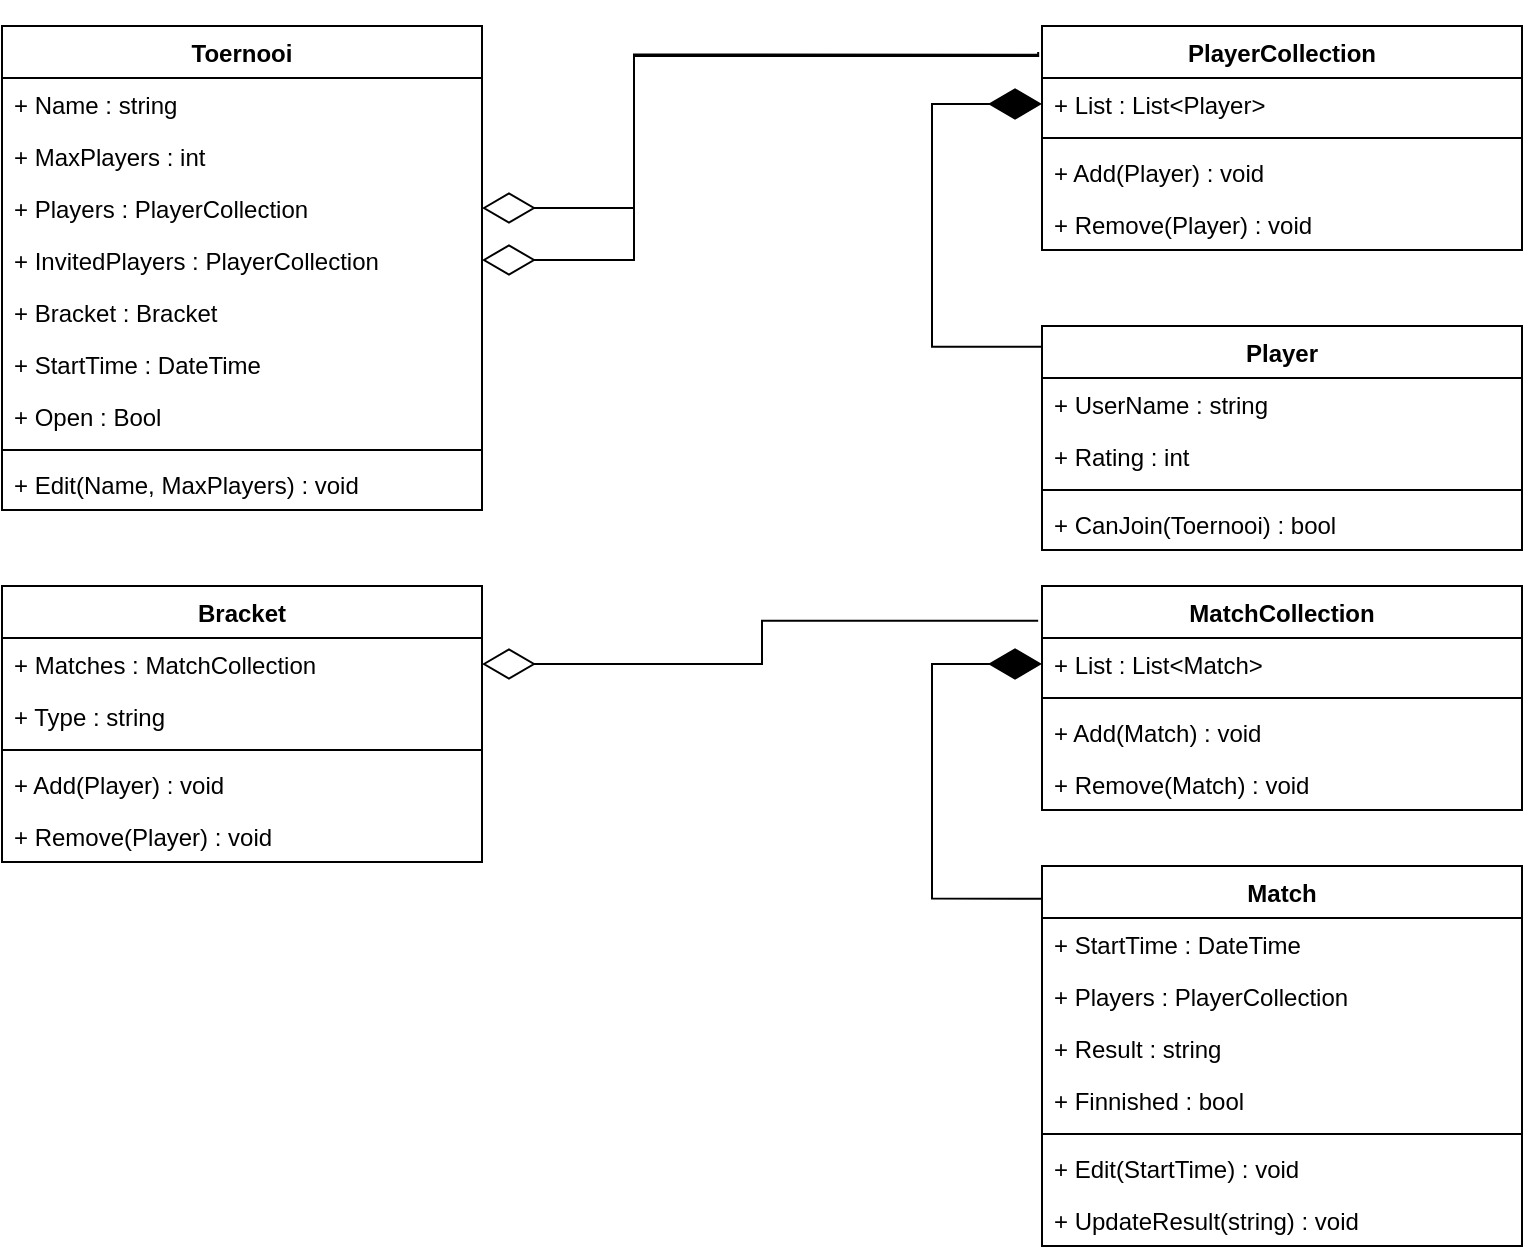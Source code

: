 <mxfile version="21.0.8" type="device"><diagram id="C5RBs43oDa-KdzZeNtuy" name="Page-1"><mxGraphModel dx="712" dy="826" grid="0" gridSize="10" guides="1" tooltips="1" connect="1" arrows="1" fold="1" page="1" pageScale="1" pageWidth="827" pageHeight="1169" math="0" shadow="0"><root><mxCell id="WIyWlLk6GJQsqaUBKTNV-0"/><mxCell id="WIyWlLk6GJQsqaUBKTNV-1" parent="WIyWlLk6GJQsqaUBKTNV-0"/><mxCell id="Ue17VunKUcNrUkERaFJt-0" value="Toernooi" style="swimlane;fontStyle=1;align=center;verticalAlign=top;childLayout=stackLayout;horizontal=1;startSize=26;horizontalStack=0;resizeParent=1;resizeParentMax=0;resizeLast=0;collapsible=1;marginBottom=0;" parent="WIyWlLk6GJQsqaUBKTNV-1" vertex="1"><mxGeometry x="40" y="40" width="240" height="242" as="geometry"><mxRectangle x="40" y="40" width="90" height="30" as="alternateBounds"/></mxGeometry></mxCell><mxCell id="Ue17VunKUcNrUkERaFJt-1" value="+ Name : string" style="text;strokeColor=none;fillColor=none;align=left;verticalAlign=top;spacingLeft=4;spacingRight=4;overflow=hidden;rotatable=0;points=[[0,0.5],[1,0.5]];portConstraint=eastwest;" parent="Ue17VunKUcNrUkERaFJt-0" vertex="1"><mxGeometry y="26" width="240" height="26" as="geometry"/></mxCell><mxCell id="Ue17VunKUcNrUkERaFJt-5" value="+ MaxPlayers : int" style="text;strokeColor=none;fillColor=none;align=left;verticalAlign=top;spacingLeft=4;spacingRight=4;overflow=hidden;rotatable=0;points=[[0,0.5],[1,0.5]];portConstraint=eastwest;" parent="Ue17VunKUcNrUkERaFJt-0" vertex="1"><mxGeometry y="52" width="240" height="26" as="geometry"/></mxCell><mxCell id="Ue17VunKUcNrUkERaFJt-6" value="+ Players : PlayerCollection" style="text;strokeColor=none;fillColor=none;align=left;verticalAlign=top;spacingLeft=4;spacingRight=4;overflow=hidden;rotatable=0;points=[[0,0.5],[1,0.5]];portConstraint=eastwest;" parent="Ue17VunKUcNrUkERaFJt-0" vertex="1"><mxGeometry y="78" width="240" height="26" as="geometry"/></mxCell><mxCell id="xIhYN-znWcPmmOZYE6xA-24" value="+ InvitedPlayers : PlayerCollection" style="text;strokeColor=none;fillColor=none;align=left;verticalAlign=top;spacingLeft=4;spacingRight=4;overflow=hidden;rotatable=0;points=[[0,0.5],[1,0.5]];portConstraint=eastwest;" parent="Ue17VunKUcNrUkERaFJt-0" vertex="1"><mxGeometry y="104" width="240" height="26" as="geometry"/></mxCell><mxCell id="xIhYN-znWcPmmOZYE6xA-32" value="+ Bracket : Bracket" style="text;strokeColor=none;fillColor=none;align=left;verticalAlign=top;spacingLeft=4;spacingRight=4;overflow=hidden;rotatable=0;points=[[0,0.5],[1,0.5]];portConstraint=eastwest;" parent="Ue17VunKUcNrUkERaFJt-0" vertex="1"><mxGeometry y="130" width="240" height="26" as="geometry"/></mxCell><mxCell id="xIhYN-znWcPmmOZYE6xA-21" value="+ StartTime : DateTime" style="text;strokeColor=none;fillColor=none;align=left;verticalAlign=top;spacingLeft=4;spacingRight=4;overflow=hidden;rotatable=0;points=[[0,0.5],[1,0.5]];portConstraint=eastwest;" parent="Ue17VunKUcNrUkERaFJt-0" vertex="1"><mxGeometry y="156" width="240" height="26" as="geometry"/></mxCell><mxCell id="xIhYN-znWcPmmOZYE6xA-23" value="+ Open : Bool" style="text;strokeColor=none;fillColor=none;align=left;verticalAlign=top;spacingLeft=4;spacingRight=4;overflow=hidden;rotatable=0;points=[[0,0.5],[1,0.5]];portConstraint=eastwest;" parent="Ue17VunKUcNrUkERaFJt-0" vertex="1"><mxGeometry y="182" width="240" height="26" as="geometry"/></mxCell><mxCell id="Ue17VunKUcNrUkERaFJt-2" value="" style="line;strokeWidth=1;fillColor=none;align=left;verticalAlign=middle;spacingTop=-1;spacingLeft=3;spacingRight=3;rotatable=0;labelPosition=right;points=[];portConstraint=eastwest;strokeColor=inherit;" parent="Ue17VunKUcNrUkERaFJt-0" vertex="1"><mxGeometry y="208" width="240" height="8" as="geometry"/></mxCell><mxCell id="Ue17VunKUcNrUkERaFJt-3" value="+ Edit(Name, MaxPlayers) : void" style="text;strokeColor=none;fillColor=none;align=left;verticalAlign=top;spacingLeft=4;spacingRight=4;overflow=hidden;rotatable=0;points=[[0,0.5],[1,0.5]];portConstraint=eastwest;" parent="Ue17VunKUcNrUkERaFJt-0" vertex="1"><mxGeometry y="216" width="240" height="26" as="geometry"/></mxCell><mxCell id="xIhYN-znWcPmmOZYE6xA-0" value="PlayerCollection" style="swimlane;fontStyle=1;align=center;verticalAlign=top;childLayout=stackLayout;horizontal=1;startSize=26;horizontalStack=0;resizeParent=1;resizeParentMax=0;resizeLast=0;collapsible=1;marginBottom=0;" parent="WIyWlLk6GJQsqaUBKTNV-1" vertex="1"><mxGeometry x="560" y="40" width="240" height="112" as="geometry"/></mxCell><mxCell id="xIhYN-znWcPmmOZYE6xA-1" value="+ List : List&lt;Player&gt;" style="text;strokeColor=none;fillColor=none;align=left;verticalAlign=top;spacingLeft=4;spacingRight=4;overflow=hidden;rotatable=0;points=[[0,0.5],[1,0.5]];portConstraint=eastwest;" parent="xIhYN-znWcPmmOZYE6xA-0" vertex="1"><mxGeometry y="26" width="240" height="26" as="geometry"/></mxCell><mxCell id="xIhYN-znWcPmmOZYE6xA-4" value="" style="line;strokeWidth=1;fillColor=none;align=left;verticalAlign=middle;spacingTop=-1;spacingLeft=3;spacingRight=3;rotatable=0;labelPosition=right;points=[];portConstraint=eastwest;strokeColor=inherit;" parent="xIhYN-znWcPmmOZYE6xA-0" vertex="1"><mxGeometry y="52" width="240" height="8" as="geometry"/></mxCell><mxCell id="xIhYN-znWcPmmOZYE6xA-5" value="+ Add(Player) : void" style="text;strokeColor=none;fillColor=none;align=left;verticalAlign=top;spacingLeft=4;spacingRight=4;overflow=hidden;rotatable=0;points=[[0,0.5],[1,0.5]];portConstraint=eastwest;" parent="xIhYN-znWcPmmOZYE6xA-0" vertex="1"><mxGeometry y="60" width="240" height="26" as="geometry"/></mxCell><mxCell id="xIhYN-znWcPmmOZYE6xA-14" value="+ Remove(Player) : void" style="text;strokeColor=none;fillColor=none;align=left;verticalAlign=top;spacingLeft=4;spacingRight=4;overflow=hidden;rotatable=0;points=[[0,0.5],[1,0.5]];portConstraint=eastwest;" parent="xIhYN-znWcPmmOZYE6xA-0" vertex="1"><mxGeometry y="86" width="240" height="26" as="geometry"/></mxCell><mxCell id="xIhYN-znWcPmmOZYE6xA-15" value="Player" style="swimlane;fontStyle=1;align=center;verticalAlign=top;childLayout=stackLayout;horizontal=1;startSize=26;horizontalStack=0;resizeParent=1;resizeParentMax=0;resizeLast=0;collapsible=1;marginBottom=0;" parent="WIyWlLk6GJQsqaUBKTNV-1" vertex="1"><mxGeometry x="560" y="190" width="240" height="112" as="geometry"/></mxCell><mxCell id="xIhYN-znWcPmmOZYE6xA-16" value="+ UserName : string" style="text;strokeColor=none;fillColor=none;align=left;verticalAlign=top;spacingLeft=4;spacingRight=4;overflow=hidden;rotatable=0;points=[[0,0.5],[1,0.5]];portConstraint=eastwest;" parent="xIhYN-znWcPmmOZYE6xA-15" vertex="1"><mxGeometry y="26" width="240" height="26" as="geometry"/></mxCell><mxCell id="xIhYN-znWcPmmOZYE6xA-22" value="+ Rating : int" style="text;strokeColor=none;fillColor=none;align=left;verticalAlign=top;spacingLeft=4;spacingRight=4;overflow=hidden;rotatable=0;points=[[0,0.5],[1,0.5]];portConstraint=eastwest;" parent="xIhYN-znWcPmmOZYE6xA-15" vertex="1"><mxGeometry y="52" width="240" height="26" as="geometry"/></mxCell><mxCell id="xIhYN-znWcPmmOZYE6xA-17" value="" style="line;strokeWidth=1;fillColor=none;align=left;verticalAlign=middle;spacingTop=-1;spacingLeft=3;spacingRight=3;rotatable=0;labelPosition=right;points=[];portConstraint=eastwest;strokeColor=inherit;" parent="xIhYN-znWcPmmOZYE6xA-15" vertex="1"><mxGeometry y="78" width="240" height="8" as="geometry"/></mxCell><mxCell id="xIhYN-znWcPmmOZYE6xA-19" value="+ CanJoin(Toernooi) : bool" style="text;strokeColor=none;fillColor=none;align=left;verticalAlign=top;spacingLeft=4;spacingRight=4;overflow=hidden;rotatable=0;points=[[0,0.5],[1,0.5]];portConstraint=eastwest;" parent="xIhYN-znWcPmmOZYE6xA-15" vertex="1"><mxGeometry y="86" width="240" height="26" as="geometry"/></mxCell><mxCell id="xIhYN-znWcPmmOZYE6xA-25" value="Match" style="swimlane;fontStyle=1;align=center;verticalAlign=top;childLayout=stackLayout;horizontal=1;startSize=26;horizontalStack=0;resizeParent=1;resizeParentMax=0;resizeLast=0;collapsible=1;marginBottom=0;" parent="WIyWlLk6GJQsqaUBKTNV-1" vertex="1"><mxGeometry x="560" y="460" width="240" height="190" as="geometry"/></mxCell><mxCell id="xIhYN-znWcPmmOZYE6xA-26" value="+ StartTime : DateTime" style="text;strokeColor=none;fillColor=none;align=left;verticalAlign=top;spacingLeft=4;spacingRight=4;overflow=hidden;rotatable=0;points=[[0,0.5],[1,0.5]];portConstraint=eastwest;" parent="xIhYN-znWcPmmOZYE6xA-25" vertex="1"><mxGeometry y="26" width="240" height="26" as="geometry"/></mxCell><mxCell id="xIhYN-znWcPmmOZYE6xA-27" value="+ Players : PlayerCollection" style="text;strokeColor=none;fillColor=none;align=left;verticalAlign=top;spacingLeft=4;spacingRight=4;overflow=hidden;rotatable=0;points=[[0,0.5],[1,0.5]];portConstraint=eastwest;" parent="xIhYN-znWcPmmOZYE6xA-25" vertex="1"><mxGeometry y="52" width="240" height="26" as="geometry"/></mxCell><mxCell id="xIhYN-znWcPmmOZYE6xA-30" value="+ Result : string" style="text;strokeColor=none;fillColor=none;align=left;verticalAlign=top;spacingLeft=4;spacingRight=4;overflow=hidden;rotatable=0;points=[[0,0.5],[1,0.5]];portConstraint=eastwest;" parent="xIhYN-znWcPmmOZYE6xA-25" vertex="1"><mxGeometry y="78" width="240" height="26" as="geometry"/></mxCell><mxCell id="xIhYN-znWcPmmOZYE6xA-33" value="+ Finnished : bool&#10;" style="text;strokeColor=none;fillColor=none;align=left;verticalAlign=top;spacingLeft=4;spacingRight=4;overflow=hidden;rotatable=0;points=[[0,0.5],[1,0.5]];portConstraint=eastwest;" parent="xIhYN-znWcPmmOZYE6xA-25" vertex="1"><mxGeometry y="104" width="240" height="26" as="geometry"/></mxCell><mxCell id="xIhYN-znWcPmmOZYE6xA-28" value="" style="line;strokeWidth=1;fillColor=none;align=left;verticalAlign=middle;spacingTop=-1;spacingLeft=3;spacingRight=3;rotatable=0;labelPosition=right;points=[];portConstraint=eastwest;strokeColor=inherit;" parent="xIhYN-znWcPmmOZYE6xA-25" vertex="1"><mxGeometry y="130" width="240" height="8" as="geometry"/></mxCell><mxCell id="xIhYN-znWcPmmOZYE6xA-29" value="+ Edit(StartTime) : void" style="text;strokeColor=none;fillColor=none;align=left;verticalAlign=top;spacingLeft=4;spacingRight=4;overflow=hidden;rotatable=0;points=[[0,0.5],[1,0.5]];portConstraint=eastwest;" parent="xIhYN-znWcPmmOZYE6xA-25" vertex="1"><mxGeometry y="138" width="240" height="26" as="geometry"/></mxCell><mxCell id="xIhYN-znWcPmmOZYE6xA-41" value="+ UpdateResult(string) : void" style="text;strokeColor=none;fillColor=none;align=left;verticalAlign=top;spacingLeft=4;spacingRight=4;overflow=hidden;rotatable=0;points=[[0,0.5],[1,0.5]];portConstraint=eastwest;" parent="xIhYN-znWcPmmOZYE6xA-25" vertex="1"><mxGeometry y="164" width="240" height="26" as="geometry"/></mxCell><mxCell id="xIhYN-znWcPmmOZYE6xA-42" value="MatchCollection" style="swimlane;fontStyle=1;align=center;verticalAlign=top;childLayout=stackLayout;horizontal=1;startSize=26;horizontalStack=0;resizeParent=1;resizeParentMax=0;resizeLast=0;collapsible=1;marginBottom=0;" parent="WIyWlLk6GJQsqaUBKTNV-1" vertex="1"><mxGeometry x="560" y="320" width="240" height="112" as="geometry"/></mxCell><mxCell id="xIhYN-znWcPmmOZYE6xA-43" value="+ List : List&lt;Match&gt;" style="text;strokeColor=none;fillColor=none;align=left;verticalAlign=top;spacingLeft=4;spacingRight=4;overflow=hidden;rotatable=0;points=[[0,0.5],[1,0.5]];portConstraint=eastwest;" parent="xIhYN-znWcPmmOZYE6xA-42" vertex="1"><mxGeometry y="26" width="240" height="26" as="geometry"/></mxCell><mxCell id="xIhYN-znWcPmmOZYE6xA-44" value="" style="line;strokeWidth=1;fillColor=none;align=left;verticalAlign=middle;spacingTop=-1;spacingLeft=3;spacingRight=3;rotatable=0;labelPosition=right;points=[];portConstraint=eastwest;strokeColor=inherit;" parent="xIhYN-znWcPmmOZYE6xA-42" vertex="1"><mxGeometry y="52" width="240" height="8" as="geometry"/></mxCell><mxCell id="xIhYN-znWcPmmOZYE6xA-45" value="+ Add(Match) : void" style="text;strokeColor=none;fillColor=none;align=left;verticalAlign=top;spacingLeft=4;spacingRight=4;overflow=hidden;rotatable=0;points=[[0,0.5],[1,0.5]];portConstraint=eastwest;" parent="xIhYN-znWcPmmOZYE6xA-42" vertex="1"><mxGeometry y="60" width="240" height="26" as="geometry"/></mxCell><mxCell id="xIhYN-znWcPmmOZYE6xA-46" value="+ Remove(Match) : void" style="text;strokeColor=none;fillColor=none;align=left;verticalAlign=top;spacingLeft=4;spacingRight=4;overflow=hidden;rotatable=0;points=[[0,0.5],[1,0.5]];portConstraint=eastwest;" parent="xIhYN-znWcPmmOZYE6xA-42" vertex="1"><mxGeometry y="86" width="240" height="26" as="geometry"/></mxCell><mxCell id="xIhYN-znWcPmmOZYE6xA-47" value="Bracket" style="swimlane;fontStyle=1;align=center;verticalAlign=top;childLayout=stackLayout;horizontal=1;startSize=26;horizontalStack=0;resizeParent=1;resizeParentMax=0;resizeLast=0;collapsible=1;marginBottom=0;" parent="WIyWlLk6GJQsqaUBKTNV-1" vertex="1"><mxGeometry x="40" y="320" width="240" height="138" as="geometry"/></mxCell><mxCell id="xIhYN-znWcPmmOZYE6xA-48" value="+ Matches : MatchCollection" style="text;strokeColor=none;fillColor=none;align=left;verticalAlign=top;spacingLeft=4;spacingRight=4;overflow=hidden;rotatable=0;points=[[0,0.5],[1,0.5]];portConstraint=eastwest;" parent="xIhYN-znWcPmmOZYE6xA-47" vertex="1"><mxGeometry y="26" width="240" height="26" as="geometry"/></mxCell><mxCell id="xIhYN-znWcPmmOZYE6xA-52" value="+ Type : string" style="text;strokeColor=none;fillColor=none;align=left;verticalAlign=top;spacingLeft=4;spacingRight=4;overflow=hidden;rotatable=0;points=[[0,0.5],[1,0.5]];portConstraint=eastwest;" parent="xIhYN-znWcPmmOZYE6xA-47" vertex="1"><mxGeometry y="52" width="240" height="26" as="geometry"/></mxCell><mxCell id="xIhYN-znWcPmmOZYE6xA-49" value="" style="line;strokeWidth=1;fillColor=none;align=left;verticalAlign=middle;spacingTop=-1;spacingLeft=3;spacingRight=3;rotatable=0;labelPosition=right;points=[];portConstraint=eastwest;strokeColor=inherit;" parent="xIhYN-znWcPmmOZYE6xA-47" vertex="1"><mxGeometry y="78" width="240" height="8" as="geometry"/></mxCell><mxCell id="xIhYN-znWcPmmOZYE6xA-50" value="+ Add(Player) : void" style="text;strokeColor=none;fillColor=none;align=left;verticalAlign=top;spacingLeft=4;spacingRight=4;overflow=hidden;rotatable=0;points=[[0,0.5],[1,0.5]];portConstraint=eastwest;" parent="xIhYN-znWcPmmOZYE6xA-47" vertex="1"><mxGeometry y="86" width="240" height="26" as="geometry"/></mxCell><mxCell id="xIhYN-znWcPmmOZYE6xA-51" value="+ Remove(Player) : void" style="text;strokeColor=none;fillColor=none;align=left;verticalAlign=top;spacingLeft=4;spacingRight=4;overflow=hidden;rotatable=0;points=[[0,0.5],[1,0.5]];portConstraint=eastwest;" parent="xIhYN-znWcPmmOZYE6xA-47" vertex="1"><mxGeometry y="112" width="240" height="26" as="geometry"/></mxCell><mxCell id="MXB_oLzfsGAV0DybeQOH-3" value="" style="endArrow=diamondThin;endFill=0;endSize=24;html=1;rounded=0;entryX=1;entryY=0.5;entryDx=0;entryDy=0;exitX=-0.008;exitY=0.155;exitDx=0;exitDy=0;exitPerimeter=0;edgeStyle=orthogonalEdgeStyle;" edge="1" parent="WIyWlLk6GJQsqaUBKTNV-1" source="xIhYN-znWcPmmOZYE6xA-42" target="xIhYN-znWcPmmOZYE6xA-48"><mxGeometry width="160" relative="1" as="geometry"><mxPoint x="297" y="434" as="sourcePoint"/><mxPoint x="457" y="434" as="targetPoint"/></mxGeometry></mxCell><mxCell id="MXB_oLzfsGAV0DybeQOH-5" value="" style="endArrow=diamondThin;endFill=1;endSize=24;html=1;rounded=0;entryX=0;entryY=0.5;entryDx=0;entryDy=0;exitX=0;exitY=0.093;exitDx=0;exitDy=0;exitPerimeter=0;edgeStyle=orthogonalEdgeStyle;" edge="1" parent="WIyWlLk6GJQsqaUBKTNV-1" source="xIhYN-znWcPmmOZYE6xA-15" target="xIhYN-znWcPmmOZYE6xA-1"><mxGeometry width="160" relative="1" as="geometry"><mxPoint x="297" y="434" as="sourcePoint"/><mxPoint x="457" y="434" as="targetPoint"/><Array as="points"><mxPoint x="505" y="200"/><mxPoint x="505" y="79"/></Array></mxGeometry></mxCell><mxCell id="MXB_oLzfsGAV0DybeQOH-6" value="" style="endArrow=diamondThin;endFill=1;endSize=24;html=1;rounded=0;entryX=0;entryY=0.5;entryDx=0;entryDy=0;exitX=0;exitY=0.086;exitDx=0;exitDy=0;exitPerimeter=0;edgeStyle=orthogonalEdgeStyle;" edge="1" parent="WIyWlLk6GJQsqaUBKTNV-1" source="xIhYN-znWcPmmOZYE6xA-25" target="xIhYN-znWcPmmOZYE6xA-43"><mxGeometry width="160" relative="1" as="geometry"><mxPoint x="297" y="434" as="sourcePoint"/><mxPoint x="457" y="434" as="targetPoint"/><Array as="points"><mxPoint x="505" y="476"/><mxPoint x="505" y="359"/></Array></mxGeometry></mxCell><mxCell id="MXB_oLzfsGAV0DybeQOH-7" value="" style="endArrow=diamondThin;endFill=0;endSize=24;html=1;rounded=0;entryX=1;entryY=0.5;entryDx=0;entryDy=0;exitX=-0.008;exitY=0.128;exitDx=0;exitDy=0;exitPerimeter=0;edgeStyle=orthogonalEdgeStyle;" edge="1" parent="WIyWlLk6GJQsqaUBKTNV-1" source="xIhYN-znWcPmmOZYE6xA-0" target="xIhYN-znWcPmmOZYE6xA-24"><mxGeometry width="160" relative="1" as="geometry"><mxPoint x="276" y="372" as="sourcePoint"/><mxPoint x="436" y="372" as="targetPoint"/><Array as="points"><mxPoint x="356" y="54"/><mxPoint x="356" y="157"/></Array></mxGeometry></mxCell><mxCell id="MXB_oLzfsGAV0DybeQOH-8" value="" style="endArrow=diamondThin;endFill=0;endSize=24;html=1;rounded=0;entryX=1;entryY=0.5;entryDx=0;entryDy=0;exitX=-0.008;exitY=0.116;exitDx=0;exitDy=0;exitPerimeter=0;edgeStyle=orthogonalEdgeStyle;" edge="1" parent="WIyWlLk6GJQsqaUBKTNV-1" source="xIhYN-znWcPmmOZYE6xA-0" target="Ue17VunKUcNrUkERaFJt-6"><mxGeometry width="160" relative="1" as="geometry"><mxPoint x="568" y="64" as="sourcePoint"/><mxPoint x="290" y="167" as="targetPoint"/><Array as="points"><mxPoint x="558" y="55"/><mxPoint x="356" y="55"/><mxPoint x="356" y="131"/></Array></mxGeometry></mxCell></root></mxGraphModel></diagram></mxfile>